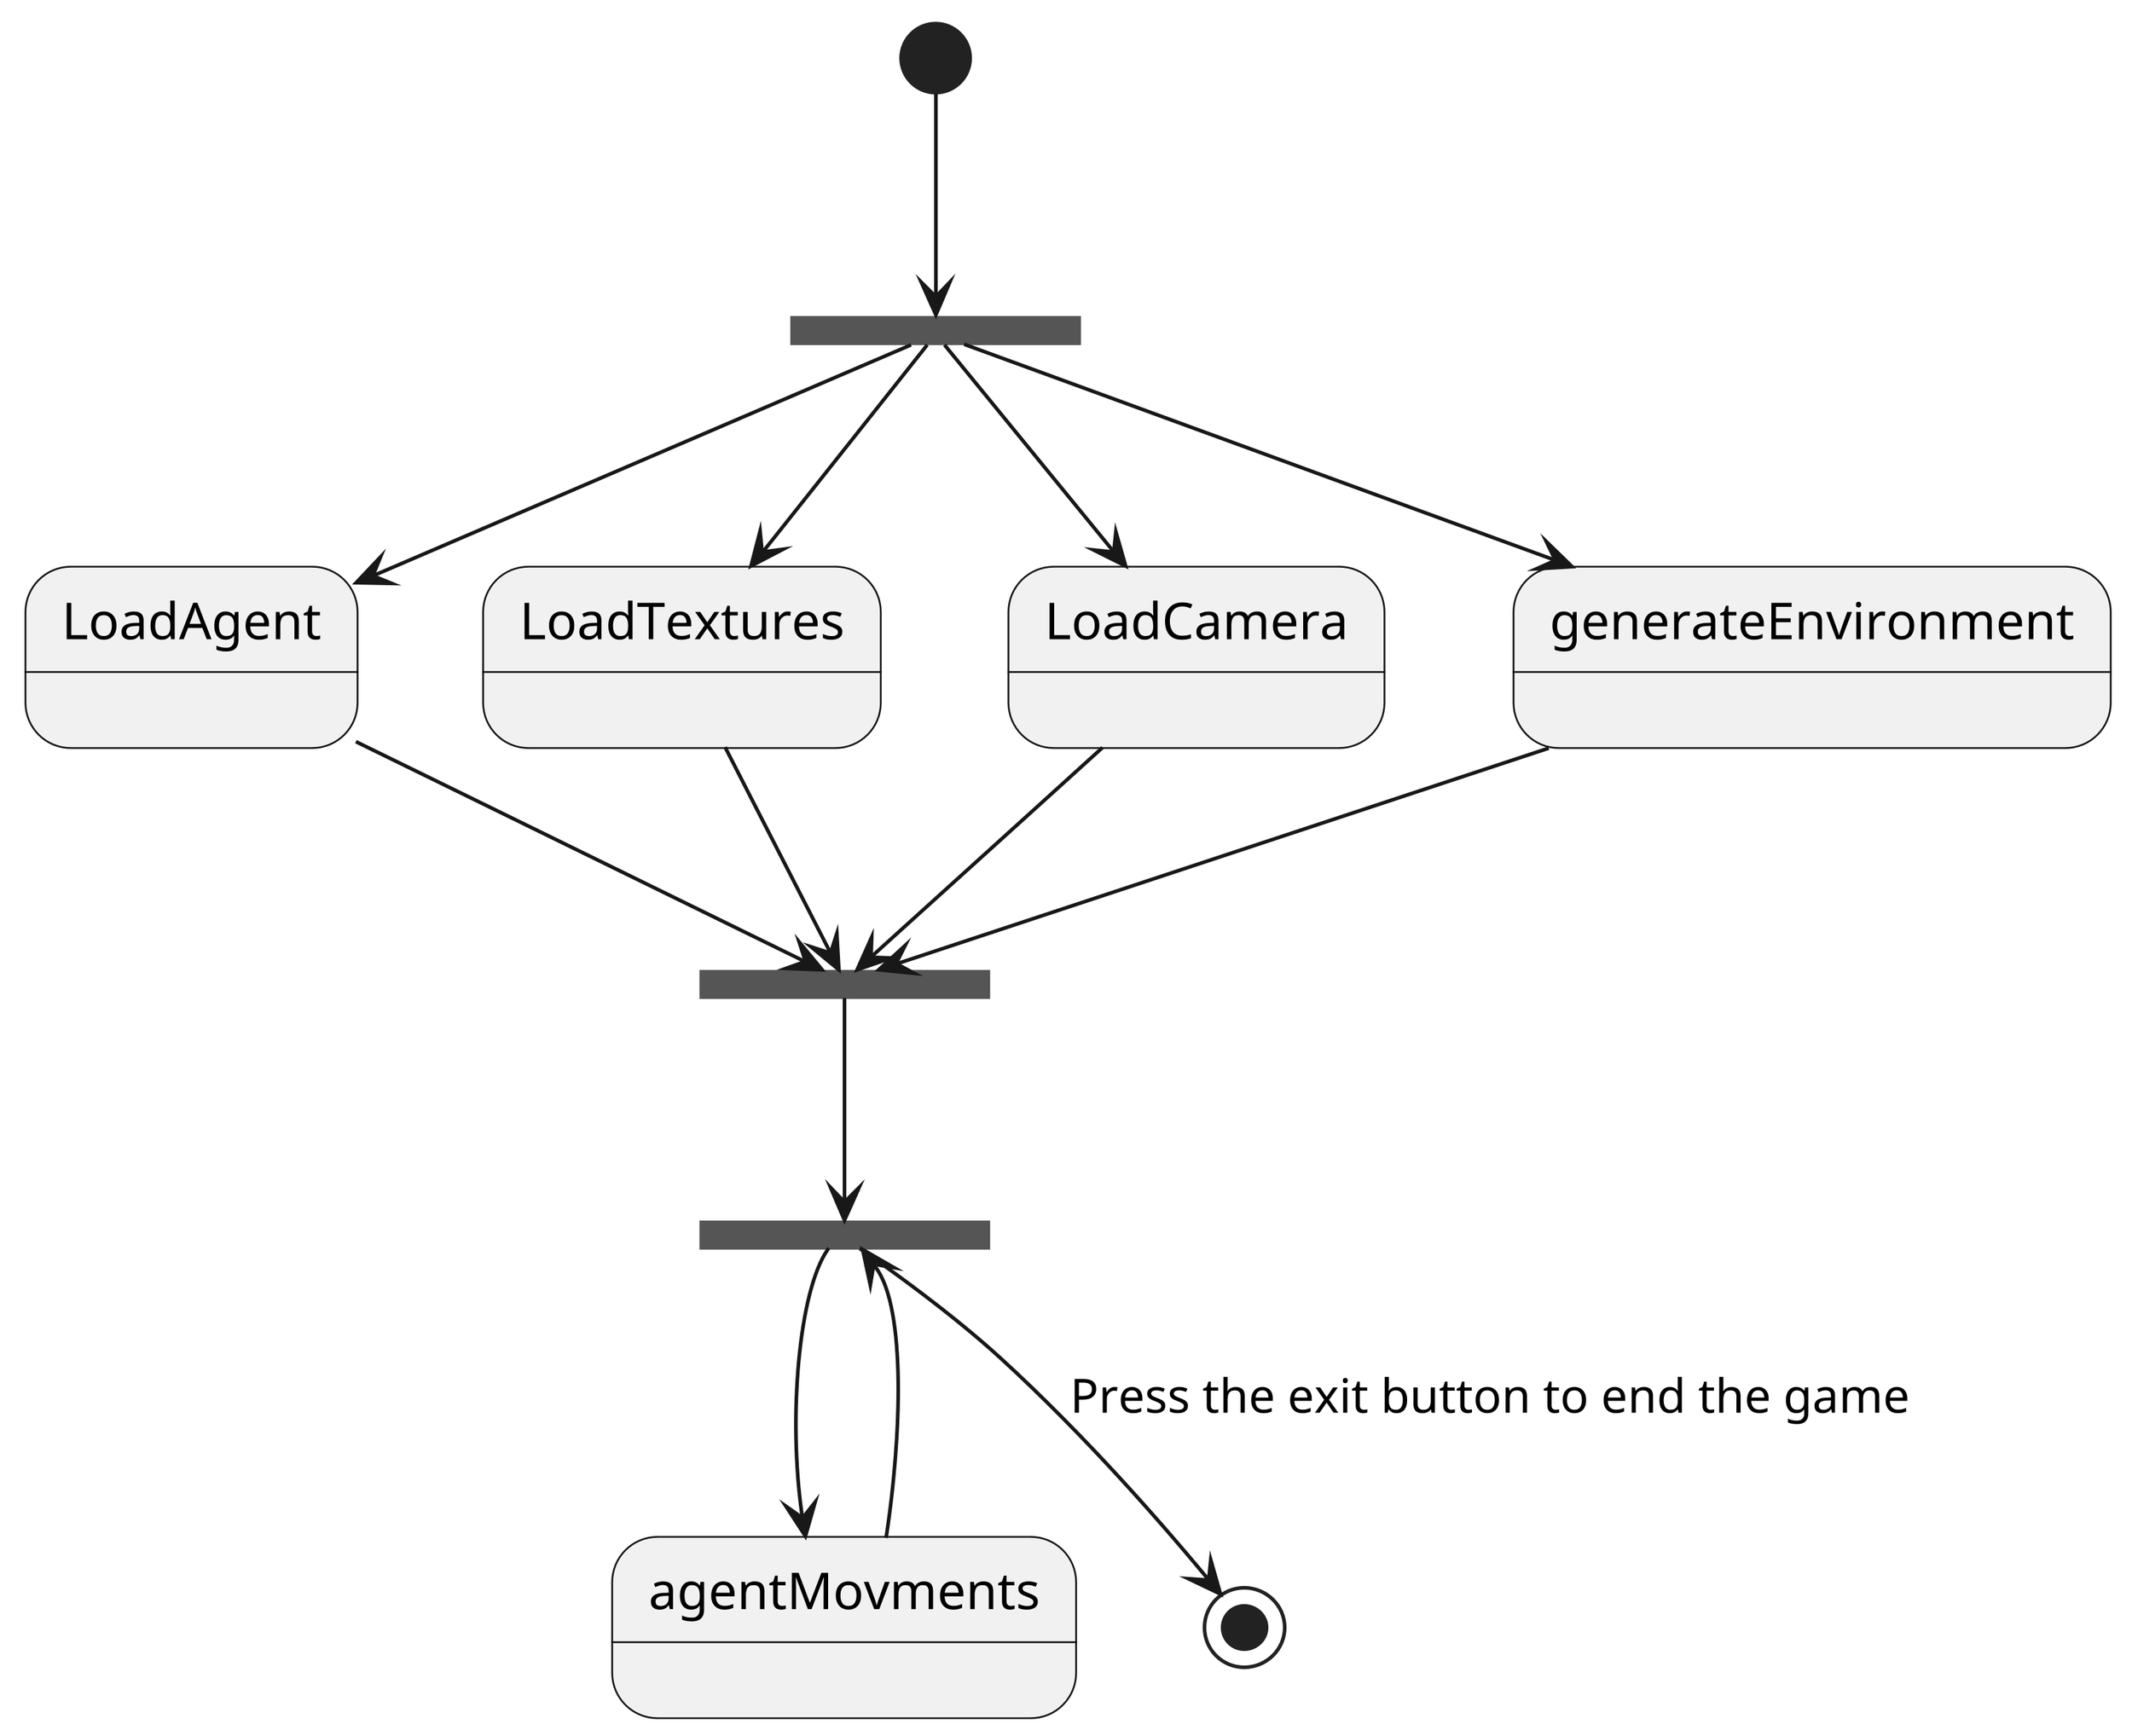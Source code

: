 @startuml state2

skinparam dpi 500

state fork_environment <<fork>>
state join_environment <<join>> 
state agent_fork <<fork>>

[*] --> fork_environment
fork_environment --> LoadAgent
fork_environment --> LoadTextures 
fork_environment --> LoadCamera
fork_environment --> generateEnvironment

LoadCamera --> join_environment
LoadTextures --> join_environment
LoadAgent --> join_environment
generateEnvironment --> join_environment

join_environment --> agent_fork

agentMovments --> agent_fork
agent_fork --> agentMovments
agent_fork --> [*] : Press the exit button to end the game

@enduml
